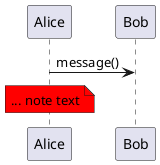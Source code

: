 {
  "sha1": "dxzvg61ykepss9fppo9qnqy2fhaky80",
  "insertion": {
    "when": "2024-06-01T09:03:03.585Z",
    "url": "http://forum.plantuml.net/7770/stereotyped-multi-line-notes-on-messages",
    "user": "plantuml@gmail.com"
  }
}
@startuml
Alice -> Bob: message()

skinparam noteBackgroundColor blue
skinparam noteBackgroundColor<<myStyle>> red

note<<myStyle>> over Alice
... note text
end note
@enduml
